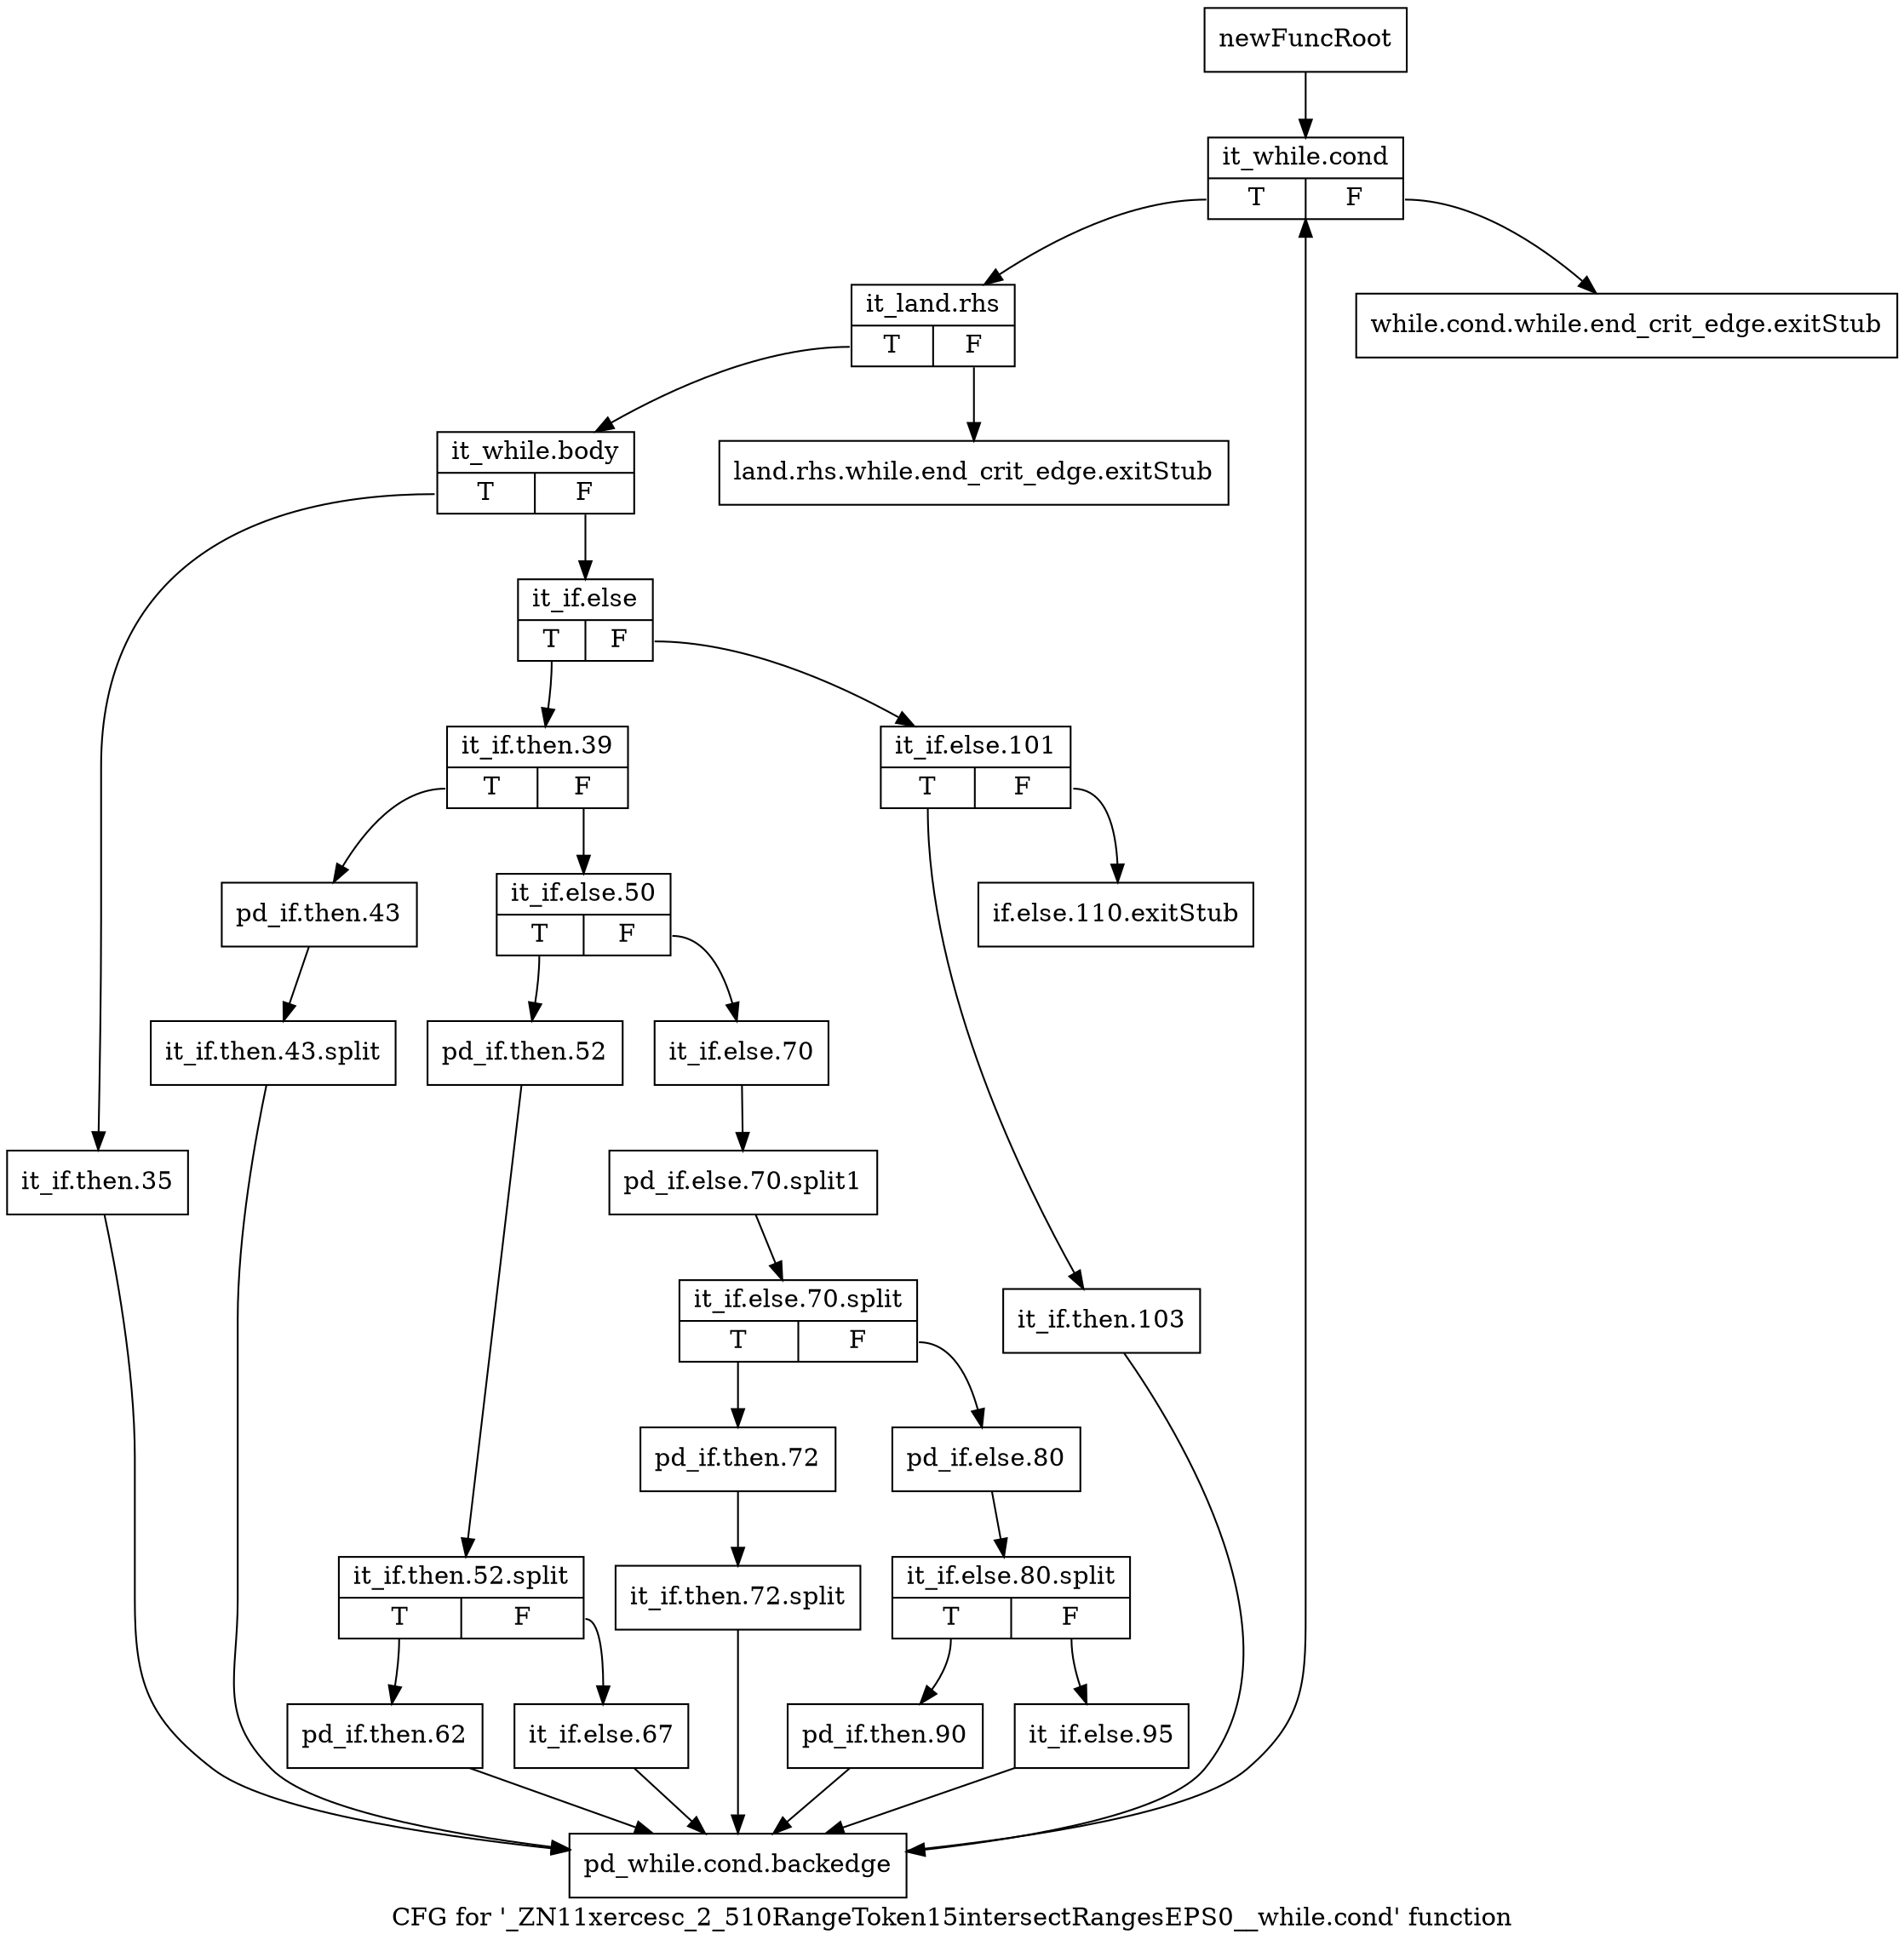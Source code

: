 digraph "CFG for '_ZN11xercesc_2_510RangeToken15intersectRangesEPS0__while.cond' function" {
	label="CFG for '_ZN11xercesc_2_510RangeToken15intersectRangesEPS0__while.cond' function";

	Node0x9937540 [shape=record,label="{newFuncRoot}"];
	Node0x9937540 -> Node0x9937680;
	Node0x9937590 [shape=record,label="{while.cond.while.end_crit_edge.exitStub}"];
	Node0x99375e0 [shape=record,label="{land.rhs.while.end_crit_edge.exitStub}"];
	Node0x9937630 [shape=record,label="{if.else.110.exitStub}"];
	Node0x9937680 [shape=record,label="{it_while.cond|{<s0>T|<s1>F}}"];
	Node0x9937680:s0 -> Node0x99376d0;
	Node0x9937680:s1 -> Node0x9937590;
	Node0x99376d0 [shape=record,label="{it_land.rhs|{<s0>T|<s1>F}}"];
	Node0x99376d0:s0 -> Node0x9937720;
	Node0x99376d0:s1 -> Node0x99375e0;
	Node0x9937720 [shape=record,label="{it_while.body|{<s0>T|<s1>F}}"];
	Node0x9937720:s0 -> Node0x9938be0;
	Node0x9937720:s1 -> Node0x9937770;
	Node0x9937770 [shape=record,label="{it_if.else|{<s0>T|<s1>F}}"];
	Node0x9937770:s0 -> Node0x9937860;
	Node0x9937770:s1 -> Node0x99377c0;
	Node0x99377c0 [shape=record,label="{it_if.else.101|{<s0>T|<s1>F}}"];
	Node0x99377c0:s0 -> Node0x9937810;
	Node0x99377c0:s1 -> Node0x9937630;
	Node0x9937810 [shape=record,label="{it_if.then.103}"];
	Node0x9937810 -> Node0x9938c30;
	Node0x9937860 [shape=record,label="{it_if.then.39|{<s0>T|<s1>F}}"];
	Node0x9937860:s0 -> Node0x9938b90;
	Node0x9937860:s1 -> Node0x99378b0;
	Node0x99378b0 [shape=record,label="{it_if.else.50|{<s0>T|<s1>F}}"];
	Node0x99378b0:s0 -> Node0x9938aa0;
	Node0x99378b0:s1 -> Node0x9937900;
	Node0x9937900 [shape=record,label="{it_if.else.70}"];
	Node0x9937900 -> Node0xce82830;
	Node0xce82830 [shape=record,label="{pd_if.else.70.split1}"];
	Node0xce82830 -> Node0xce82880;
	Node0xce82880 [shape=record,label="{it_if.else.70.split|{<s0>T|<s1>F}}"];
	Node0xce82880:s0 -> Node0x9938a50;
	Node0xce82880:s1 -> Node0x9937950;
	Node0x9937950 [shape=record,label="{pd_if.else.80}"];
	Node0x9937950 -> Node0xce82790;
	Node0xce82790 [shape=record,label="{it_if.else.80.split|{<s0>T|<s1>F}}"];
	Node0xce82790:s0 -> Node0x9938a00;
	Node0xce82790:s1 -> Node0x99379a0;
	Node0x99379a0 [shape=record,label="{it_if.else.95}"];
	Node0x99379a0 -> Node0x9938c30;
	Node0x9938a00 [shape=record,label="{pd_if.then.90}"];
	Node0x9938a00 -> Node0x9938c30;
	Node0x9938a50 [shape=record,label="{pd_if.then.72}"];
	Node0x9938a50 -> Node0xce826f0;
	Node0xce826f0 [shape=record,label="{it_if.then.72.split}"];
	Node0xce826f0 -> Node0x9938c30;
	Node0x9938aa0 [shape=record,label="{pd_if.then.52}"];
	Node0x9938aa0 -> Node0xce82740;
	Node0xce82740 [shape=record,label="{it_if.then.52.split|{<s0>T|<s1>F}}"];
	Node0xce82740:s0 -> Node0x9938b40;
	Node0xce82740:s1 -> Node0x9938af0;
	Node0x9938af0 [shape=record,label="{it_if.else.67}"];
	Node0x9938af0 -> Node0x9938c30;
	Node0x9938b40 [shape=record,label="{pd_if.then.62}"];
	Node0x9938b40 -> Node0x9938c30;
	Node0x9938b90 [shape=record,label="{pd_if.then.43}"];
	Node0x9938b90 -> Node0xce828d0;
	Node0xce828d0 [shape=record,label="{it_if.then.43.split}"];
	Node0xce828d0 -> Node0x9938c30;
	Node0x9938be0 [shape=record,label="{it_if.then.35}"];
	Node0x9938be0 -> Node0x9938c30;
	Node0x9938c30 [shape=record,label="{pd_while.cond.backedge}"];
	Node0x9938c30 -> Node0x9937680;
}
